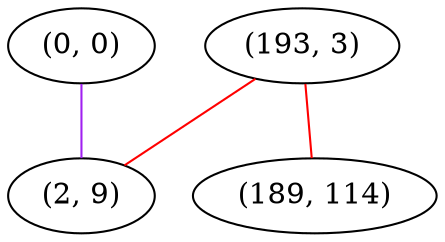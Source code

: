 graph "" {
"(0, 0)";
"(193, 3)";
"(189, 114)";
"(2, 9)";
"(0, 0)" -- "(2, 9)"  [color=purple, key=0, weight=4];
"(193, 3)" -- "(189, 114)"  [color=red, key=0, weight=1];
"(193, 3)" -- "(2, 9)"  [color=red, key=0, weight=1];
}
